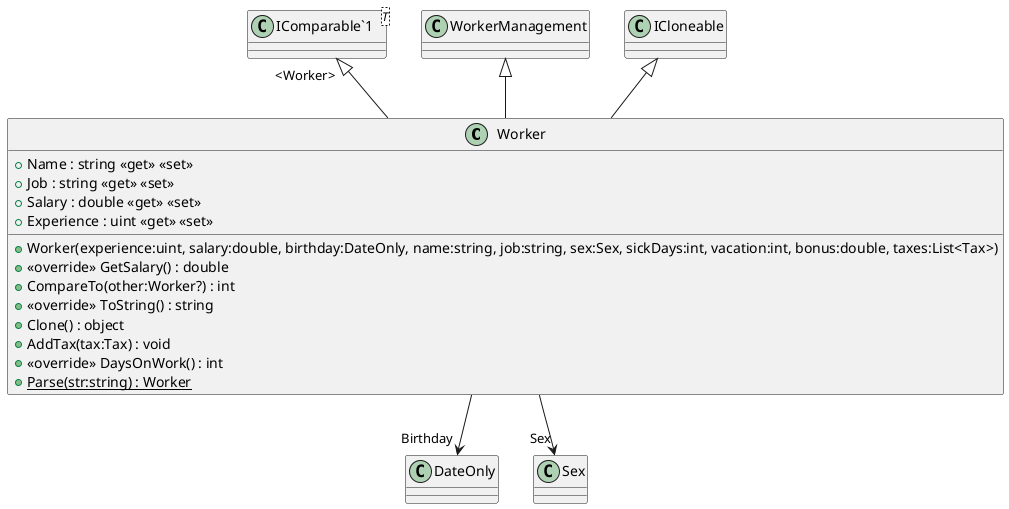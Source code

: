 @startuml
class Worker {
    + Worker(experience:uint, salary:double, birthday:DateOnly, name:string, job:string, sex:Sex, sickDays:int, vacation:int, bonus:double, taxes:List<Tax>)
    + Name : string <<get>> <<set>>
    + Job : string <<get>> <<set>>
    + Salary : double <<get>> <<set>>
    + Experience : uint <<get>> <<set>>
    + <<override>> GetSalary() : double
    + CompareTo(other:Worker?) : int
    + <<override>> ToString() : string
    + Clone() : object
    + AddTax(tax:Tax) : void
    + <<override>> DaysOnWork() : int
    + {static} Parse(str:string) : Worker
}
class "IComparable`1"<T> {
}
WorkerManagement <|-- Worker
"IComparable`1" "<Worker>" <|-- Worker
ICloneable <|-- Worker
Worker --> "Birthday" DateOnly
Worker --> "Sex" Sex
@enduml

